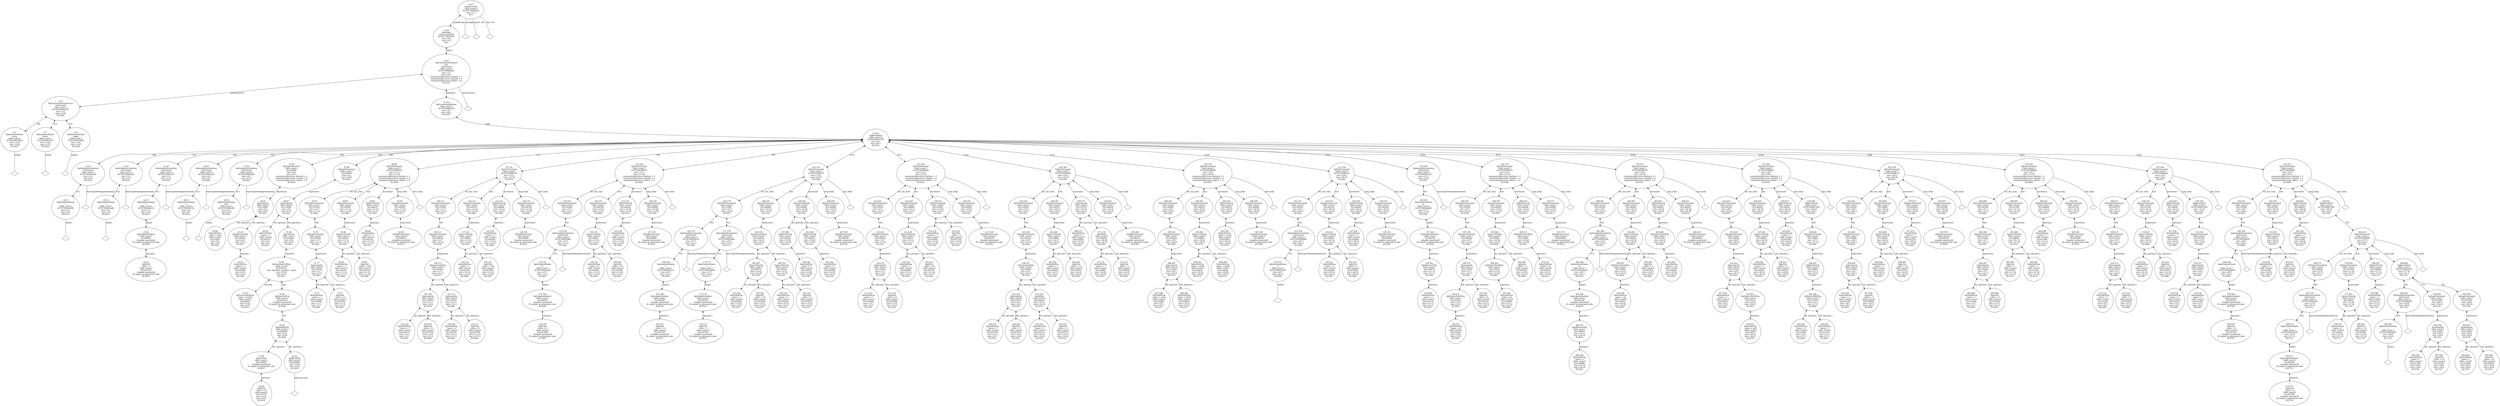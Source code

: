 digraph "G./test.c.dot" {
"0x7f5769443610"[label="4:5\nSgInitializedName\narray\nchild_count:1\n0x7f5769443610\ntest.c:3:16\ntest.c:3:20\nID:2427\n" ];
"0x7f5769443610" -> "0x7f5769443610__initptr__null"[label="initptr" dir=none ];
"0x7f5769443610__initptr__null"[label="" shape=diamond ];
"0x7f5769443750"[label="6:7\nSgInitializedName\nlower\nchild_count:1\n0x7f5769443750\ntest.c:3:29\ntest.c:3:33\nID:2428\n" ];
"0x7f5769443750" -> "0x7f5769443750__initptr__null"[label="initptr" dir=none ];
"0x7f5769443750__initptr__null"[label="" shape=diamond ];
"0x7f5769443890"[label="8:9\nSgInitializedName\nupper\nchild_count:1\n0x7f5769443890\ntest.c:3:41\ntest.c:3:45\nID:2429\n" ];
"0x7f5769443890" -> "0x7f5769443890__initptr__null"[label="initptr" dir=none ];
"0x7f5769443890__initptr__null"[label="" shape=diamond ];
"0x7f5769b00238"[label="3:10\nSgFunctionParameterList\n!isForward\nchild_count:3\n0x7f5769b00238\ntest.c:3:1\ntest.c:3:46\nID:2426\n" ];
"0x7f5769b00238" -> "0x7f5769443610"[label="*[0]" dir=both ];
"0x7f5769b00238" -> "0x7f5769443750"[label="*[1]" dir=both ];
"0x7f5769b00238" -> "0x7f5769443890"[label="*[2]" dir=both ];
"0x7f5769443d90"[label="14:15\nSgInitializedName\ni\nchild_count:1\n0x7f5769443d90\ntest.c:5:2\ntest.c:5:6\nID:2433\n" ];
"0x7f5769443d90" -> "0x7f5769443d90__initptr__null"[label="initptr" dir=none ];
"0x7f5769443d90__initptr__null"[label="" shape=diamond ];
"0x7f57695b4c48"[label="13:16\nSgVariableDeclaration\n!isForward\nchild_count:2\n0x7f57695b4c48\ntest.c:5:2\ntest.c:5:6\nID:2432\n" ];
"0x7f57695b4c48" -> "0x7f57695b4c48__baseTypeDefiningDeclaration__null"[label="baseTypeDefiningDeclaration" dir=none ];
"0x7f57695b4c48__baseTypeDefiningDeclaration__null"[label="" shape=diamond ];
"0x7f57695b4c48" -> "0x7f5769443d90"[label="*[1]" dir=both ];
"0x7f5769443ed0"[label="18:19\nSgInitializedName\nj\nchild_count:1\n0x7f5769443ed0\ntest.c:5:2\ntest.c:5:9\nID:2435\n" ];
"0x7f5769443ed0" -> "0x7f5769443ed0__initptr__null"[label="initptr" dir=none ];
"0x7f5769443ed0__initptr__null"[label="" shape=diamond ];
"0x7f57695b4ed0"[label="17:20\nSgVariableDeclaration\n!isForward\nchild_count:2\n0x7f57695b4ed0\ntest.c:5:2\ntest.c:5:9\nID:2434\n" ];
"0x7f57695b4ed0" -> "0x7f57695b4ed0__baseTypeDefiningDeclaration__null"[label="baseTypeDefiningDeclaration" dir=none ];
"0x7f57695b4ed0__baseTypeDefiningDeclaration__null"[label="" shape=diamond ];
"0x7f57695b4ed0" -> "0x7f5769443ed0"[label="*[1]" dir=both ];
"0x1a97190"[label="24:25\nSgIntVal\n value = 3\nchild_count:0\n0x1a97190\ncompiler generated\nIS output in generated code\nID:2439\n" ];
"0x19f9fc8"[label="23:26\nSgAssignInitializer\nchild_count:1\n0x19f9fc8\ncompiler generated\nIS output in generated code\nID:2438\n" ];
"0x19f9fc8" -> "0x1a97190"[label="operand_i" dir=both ];
"0x7f5769444010"[label="22:27\nSgInitializedName\ns\nchild_count:1\n0x7f5769444010\ntest.c:5:2\ntest.c:5:12\nID:2437\n" ];
"0x7f5769444010" -> "0x19f9fc8"[label="initptr" dir=both ];
"0x7f57695b5158"[label="21:28\nSgVariableDeclaration\n!isForward\nchild_count:2\n0x7f57695b5158\ntest.c:5:2\ntest.c:5:12\nID:2436\n" ];
"0x7f57695b5158" -> "0x7f57695b5158__baseTypeDefiningDeclaration__null"[label="baseTypeDefiningDeclaration" dir=none ];
"0x7f57695b5158__baseTypeDefiningDeclaration__null"[label="" shape=diamond ];
"0x7f57695b5158" -> "0x7f5769444010"[label="*[1]" dir=both ];
"0x7f5769444150"[label="30:31\nSgInitializedName\nv\nchild_count:1\n0x7f5769444150\ntest.c:6:2\ntest.c:6:7\nID:2441\n" ];
"0x7f5769444150" -> "0x7f5769444150__initptr__null"[label="initptr" dir=none ];
"0x7f5769444150__initptr__null"[label="" shape=diamond ];
"0x7f57695b53e0"[label="29:32\nSgVariableDeclaration\n!isForward\nchild_count:2\n0x7f57695b53e0\ntest.c:6:2\ntest.c:6:7\nID:2440\n" ];
"0x7f57695b53e0" -> "0x7f57695b53e0__baseTypeDefiningDeclaration__null"[label="baseTypeDefiningDeclaration" dir=none ];
"0x7f57695b53e0__baseTypeDefiningDeclaration__null"[label="" shape=diamond ];
"0x7f57695b53e0" -> "0x7f5769444150"[label="*[1]" dir=both ];
"0x7f5769444290"[label="34:35\nSgInitializedName\nsptr\nchild_count:1\n0x7f5769444290\ntest.c:6:2\ntest.c:6:14\nID:2443\n" ];
"0x7f5769444290" -> "0x7f5769444290__initptr__null"[label="initptr" dir=none ];
"0x7f5769444290__initptr__null"[label="" shape=diamond ];
"0x7f57695b5668"[label="33:36\nSgVariableDeclaration\n!isForward\nchild_count:2\n0x7f57695b5668\ntest.c:6:2\ntest.c:6:14\nID:2442\n" ];
"0x7f57695b5668" -> "0x7f57695b5668__baseTypeDefiningDeclaration__null"[label="baseTypeDefiningDeclaration" dir=none ];
"0x7f57695b5668__baseTypeDefiningDeclaration__null"[label="" shape=diamond ];
"0x7f57695b5668" -> "0x7f5769444290"[label="*[1]" dir=both ];
"0x1acafa0"[label="39:40\nSgVarRefExp\n name = sptr\nchild_count:0\n0x1acafa0\ntest.c:8:2\ntest.c:8:5\nID:2446\n" ];
"0x1acb008"[label="42:43\nSgVarRefExp\n name = s\nchild_count:0\n0x1acb008\ntest.c:8:10\ntest.c:8:10\nID:2448\n" ];
"0x1c0b910"[label="41:44\nSgAddressOfOp\nchild_count:1\n0x1c0b910\ntest.c:8:9\ntest.c:8:10\nID:2447\n" ];
"0x1c0b910" -> "0x1acb008"[label="operand_i" dir=both ];
"0x1c24f60"[label="38:45\nSgAssignOp\nchild_count:2\n0x1c24f60\ntest.c:8:2\ntest.c:8:10\nID:2445\n" ];
"0x1c24f60" -> "0x1acafa0"[label="lhs_operand_i" dir=both ];
"0x1c24f60" -> "0x1c0b910"[label="rhs_operand_i" dir=both ];
"0x1c404f0"[label="37:46\nSgExprStatement\nchild_count:1\n0x1c404f0\ntest.c:8:2\ntest.c:8:11\ncomments/directives (before) = 1\ncomments/directives (inside) = 0\ncomments/directives (after)  = 0\nID:2444\n" ];
"0x1c404f0" -> "0x1c24f60"[label="expression" dir=both ];
"0x1acb070"[label="49:50\nSgVarRefExp\n name = v\nchild_count:0\n0x1acb070\ntest.c:9:2\ntest.c:9:2\nID:2451\n" ];
"0x1aafa20"[label="53:54\nSgFunctionRefExp\n name = malloc\nchild_count:0\n0x1aafa20\ntest.c:9:14\ntest.c:9:19\nID:2454\n" ];
"0x1a971f8"[label="58:59\nSgIntVal\n value = 10\nchild_count:0\n0x1a971f8\ntest.c:9:21\ntest.c:9:22\nID:2458\n" ];
"0x1ae4868"[label="57:60\nSgCastExp\nchild_count:1\n0x1ae4868\ncompiler generated\nIS output in generated code\nID:2457\n" ];
"0x1ae4868" -> "0x1a971f8"[label="operand_i" dir=both ];
"0x1b654d0"[label="61:62\nSgSizeOfOp\nchild_count:1\n0x1b654d0\ntest.c:9:26\ntest.c:9:36\nID:2459\n" ];
"0x1b654d0" -> "0x1b654d0__operand_expr__null"[label="operand_expr" dir=none ];
"0x1b654d0__operand_expr__null"[label="" shape=diamond ];
"0x1b80a60"[label="56:63\nSgMultiplyOp\nchild_count:2\n0x1b80a60\ntest.c:9:21\ntest.c:9:36\nID:2456\n" ];
"0x1b80a60" -> "0x1ae4868"[label="lhs_operand_i" dir=both ];
"0x1b80a60" -> "0x1b654d0"[label="rhs_operand_i" dir=both ];
"0x1b01ac0"[label="55:64\nSgExprListExp\nchild_count:1\n0x1b01ac0\ncompiler generated\nIS output in generated code\nID:2455\n" ];
"0x1b01ac0" -> "0x1b80a60"[label="*[0]" dir=both ];
"0x1b1b120"[label="52:65\nSgFunctionCallExp\nchild_count:2\n0x1b1b120\nuses_operator_syntax() = false\ntest.c:9:14\ntest.c:9:37\nID:2453\n" ];
"0x1b1b120" -> "0x1aafa20"[label="function" dir=both ];
"0x1b1b120" -> "0x1b01ac0"[label="args" dir=both ];
"0x1ae48e0"[label="51:66\nSgCastExp\nchild_count:1\n0x1ae48e0\ntest.c:9:6\ntest.c:9:37\nID:2452\n" ];
"0x1ae48e0" -> "0x1b1b120"[label="operand_i" dir=both ];
"0x1c24fd0"[label="48:67\nSgAssignOp\nchild_count:2\n0x1c24fd0\ntest.c:9:2\ntest.c:9:37\nID:2450\n" ];
"0x1c24fd0" -> "0x1acb070"[label="lhs_operand_i" dir=both ];
"0x1c24fd0" -> "0x1ae48e0"[label="rhs_operand_i" dir=both ];
"0x1c40548"[label="47:68\nSgExprStatement\nchild_count:1\n0x1c40548\ntest.c:9:2\ntest.c:9:38\nID:2449\n" ];
"0x1c40548" -> "0x1c24fd0"[label="expression" dir=both ];
"0x1acb0d8"[label="73:74\nSgVarRefExp\n name = i\nchild_count:0\n0x1acb0d8\ntest.c:11:7\ntest.c:11:7\nID:2464\n" ];
"0x1a97260"[label="75:76\nSgIntVal\n value = 0\nchild_count:0\n0x1a97260\ntest.c:11:9\ntest.c:11:9\nID:2465\n" ];
"0x1c25040"[label="72:77\nSgAssignOp\nchild_count:2\n0x1c25040\ntest.c:11:7\ntest.c:11:9\nID:2463\n" ];
"0x1c25040" -> "0x1acb0d8"[label="lhs_operand_i" dir=both ];
"0x1c25040" -> "0x1a97260"[label="rhs_operand_i" dir=both ];
"0x1c405a0"[label="71:78\nSgExprStatement\nchild_count:1\n0x1c405a0\ntest.c:11:7\ntest.c:11:10\nID:2462\n" ];
"0x1c405a0" -> "0x1c25040"[label="expression" dir=both ];
"0x1c55e28"[label="70:79\nSgForInitStatement\nchild_count:1\n0x1c55e28\ntest.c:11:7\ntest.c:11:10\nID:2461\n" ];
"0x1c55e28" -> "0x1c405a0"[label="*[0]" dir=both ];
"0x1acb140"[label="82:83\nSgVarRefExp\n name = i\nchild_count:0\n0x1acb140\ntest.c:11:12\ntest.c:11:12\nID:2468\n" ];
"0x1a972c8"[label="84:85\nSgIntVal\n value = 100\nchild_count:0\n0x1a972c8\ntest.c:11:14\ntest.c:11:16\nID:2469\n" ];
"0x1c6f5e0"[label="81:86\nSgLessThanOp\nchild_count:2\n0x1c6f5e0\ntest.c:11:12\ntest.c:11:16\nID:2467\n" ];
"0x1c6f5e0" -> "0x1acb140"[label="lhs_operand_i" dir=both ];
"0x1c6f5e0" -> "0x1a972c8"[label="rhs_operand_i" dir=both ];
"0x1c405f8"[label="80:87\nSgExprStatement\nchild_count:1\n0x1c405f8\ntest.c:11:12\ntest.c:11:16\nID:2466\n" ];
"0x1c405f8" -> "0x1c6f5e0"[label="expression" dir=both ];
"0x1acb1a8"[label="89:90\nSgVarRefExp\n name = i\nchild_count:0\n0x1acb1a8\ntest.c:11:19\ntest.c:11:19\nID:2471\n" ];
"0x1c8ab70"[label="88:91\nSgPlusPlusOp\nchild_count:1\n0x1c8ab70\ntest.c:11:19\ntest.c:11:21\nID:2470\n" ];
"0x1c8ab70" -> "0x1acb1a8"[label="operand_i" dir=both ];
"0x1bf6b10"[label="93:94\nSgNullExpression\nchild_count:0\n0x1bf6b10\ncompiler generated\nIS output in generated code\nID:2473\n" ];
"0x1c40650"[label="92:95\nSgExprStatement\nchild_count:1\n0x1c40650\ntest.c:11:25\ntest.c:11:25\nID:2472\n" ];
"0x1c40650" -> "0x1bf6b10"[label="expression" dir=both ];
"0x7f57693f8010"[label="69:96\nSgForStatement\nchild_count:5\n0x7f57693f8010\ntest.c:11:2\ntest.c:11:25\ncomments/directives (before) = 1\ncomments/directives (inside) = 0\ncomments/directives (after)  = 0\nID:2460\n" ];
"0x7f57693f8010" -> "0x1c55e28"[label="for_init_stmt" dir=both ];
"0x7f57693f8010" -> "0x1c405f8"[label="test" dir=both ];
"0x7f57693f8010" -> "0x1c8ab70"[label="increment" dir=both ];
"0x7f57693f8010" -> "0x1c40650"[label="loop_body" dir=both ];
"0x7f57693f8010" -> "0x7f57693f8010__else_body__null"[label="else_body" dir=none ];
"0x7f57693f8010__else_body__null"[label="" shape=diamond ];
"0x1acb210"[label="102:103\nSgVarRefExp\n name = i\nchild_count:0\n0x1acb210\ntest.c:12:7\ntest.c:12:7\nID:2479\n" ];
"0x1a97330"[label="104:105\nSgIntVal\n value = 0\nchild_count:0\n0x1a97330\ntest.c:12:9\ntest.c:12:9\nID:2480\n" ];
"0x1c250b0"[label="101:106\nSgAssignOp\nchild_count:2\n0x1c250b0\ntest.c:12:7\ntest.c:12:9\nID:2478\n" ];
"0x1c250b0" -> "0x1acb210"[label="lhs_operand_i" dir=both ];
"0x1c250b0" -> "0x1a97330"[label="rhs_operand_i" dir=both ];
"0x1acb278"[label="108:109\nSgVarRefExp\n name = j\nchild_count:0\n0x1acb278\ntest.c:12:11\ntest.c:12:11\nID:2482\n" ];
"0x1a97398"[label="110:111\nSgIntVal\n value = 0\nchild_count:0\n0x1a97398\ntest.c:12:13\ntest.c:12:13\nID:2483\n" ];
"0x1c25120"[label="107:112\nSgAssignOp\nchild_count:2\n0x1c25120\ntest.c:12:11\ntest.c:12:13\nID:2481\n" ];
"0x1c25120" -> "0x1acb278"[label="lhs_operand_i" dir=both ];
"0x1c25120" -> "0x1a97398"[label="rhs_operand_i" dir=both ];
"0x1ca43b0"[label="100:113\nSgCommaOpExp\nchild_count:2\n0x1ca43b0\ntest.c:12:7\ntest.c:12:13\nID:2477\n" ];
"0x1ca43b0" -> "0x1c250b0"[label="lhs_operand_i" dir=both ];
"0x1ca43b0" -> "0x1c25120"[label="rhs_operand_i" dir=both ];
"0x1c406a8"[label="99:114\nSgExprStatement\nchild_count:1\n0x1c406a8\ntest.c:12:7\ntest.c:12:14\nID:2476\n" ];
"0x1c406a8" -> "0x1ca43b0"[label="expression" dir=both ];
"0x1c55e90"[label="98:115\nSgForInitStatement\nchild_count:1\n0x1c55e90\ntest.c:12:7\ntest.c:12:14\nID:2475\n" ];
"0x1c55e90" -> "0x1c406a8"[label="*[0]" dir=both ];
"0x1acb2e0"[label="118:119\nSgVarRefExp\n name = i\nchild_count:0\n0x1acb2e0\ntest.c:12:16\ntest.c:12:16\nID:2486\n" ];
"0x1a97400"[label="120:121\nSgIntVal\n value = 100\nchild_count:0\n0x1a97400\ntest.c:12:18\ntest.c:12:20\nID:2487\n" ];
"0x1c6f650"[label="117:122\nSgLessThanOp\nchild_count:2\n0x1c6f650\ntest.c:12:16\ntest.c:12:20\nID:2485\n" ];
"0x1c6f650" -> "0x1acb2e0"[label="lhs_operand_i" dir=both ];
"0x1c6f650" -> "0x1a97400"[label="rhs_operand_i" dir=both ];
"0x1c40700"[label="116:123\nSgExprStatement\nchild_count:1\n0x1c40700\ntest.c:12:16\ntest.c:12:20\nID:2484\n" ];
"0x1c40700" -> "0x1c6f650"[label="expression" dir=both ];
"0x1acb348"[label="125:126\nSgVarRefExp\n name = i\nchild_count:0\n0x1acb348\ntest.c:12:23\ntest.c:12:23\nID:2489\n" ];
"0x1c8abd8"[label="124:127\nSgPlusPlusOp\nchild_count:1\n0x1c8abd8\ntest.c:12:23\ntest.c:12:25\nID:2488\n" ];
"0x1c8abd8" -> "0x1acb348"[label="operand_i" dir=both ];
"0x1bf6b60"[label="129:130\nSgNullExpression\nchild_count:0\n0x1bf6b60\ncompiler generated\nIS output in generated code\nID:2491\n" ];
"0x1c40758"[label="128:131\nSgExprStatement\nchild_count:1\n0x1c40758\ntest.c:12:29\ntest.c:12:29\nID:2490\n" ];
"0x1c40758" -> "0x1bf6b60"[label="expression" dir=both ];
"0x7f57693f8130"[label="97:132\nSgForStatement\nchild_count:5\n0x7f57693f8130\ntest.c:12:2\ntest.c:12:29\nID:2474\n" ];
"0x7f57693f8130" -> "0x1c55e90"[label="for_init_stmt" dir=both ];
"0x7f57693f8130" -> "0x1c40700"[label="test" dir=both ];
"0x7f57693f8130" -> "0x1c8abd8"[label="increment" dir=both ];
"0x7f57693f8130" -> "0x1c40758"[label="loop_body" dir=both ];
"0x7f57693f8130" -> "0x7f57693f8130__else_body__null"[label="else_body" dir=none ];
"0x7f57693f8130__else_body__null"[label="" shape=diamond ];
"0x1a97468"[label="138:139\nSgIntVal\n value = 0\nchild_count:0\n0x1a97468\ncompiler generated\nIS output in generated code\nID:2497\n" ];
"0x19fa030"[label="137:140\nSgAssignInitializer\nchild_count:1\n0x19fa030\ncompiler generated\nIS output in generated code\nID:2496\n" ];
"0x19fa030" -> "0x1a97468"[label="operand_i" dir=both ];
"0x7f57694443d0"[label="136:141\nSgInitializedName\nk\nchild_count:1\n0x7f57694443d0\ntest.c:13:7\ntest.c:13:11\nID:2495\n" ];
"0x7f57694443d0" -> "0x19fa030"[label="initptr" dir=both ];
"0x7f57695b58f0"[label="135:142\nSgVariableDeclaration\n!isForward\nchild_count:2\n0x7f57695b58f0\ntest.c:13:7\ntest.c:13:11\nID:2494\n" ];
"0x7f57695b58f0" -> "0x7f57695b58f0__baseTypeDefiningDeclaration__null"[label="baseTypeDefiningDeclaration" dir=none ];
"0x7f57695b58f0__baseTypeDefiningDeclaration__null"[label="" shape=diamond ];
"0x7f57695b58f0" -> "0x7f57694443d0"[label="*[1]" dir=both ];
"0x1c55ef8"[label="134:143\nSgForInitStatement\nchild_count:1\n0x1c55ef8\ntest.c:13:7\ntest.c:13:11\nID:2493\n" ];
"0x1c55ef8" -> "0x7f57695b58f0"[label="*[0]" dir=both ];
"0x1acb3b0"[label="146:147\nSgVarRefExp\n name = k\nchild_count:0\n0x1acb3b0\ntest.c:13:16\ntest.c:13:16\nID:2500\n" ];
"0x1a974d0"[label="148:149\nSgIntVal\n value = 10\nchild_count:0\n0x1a974d0\ntest.c:13:20\ntest.c:13:21\nID:2501\n" ];
"0x1c6f6c0"[label="145:150\nSgLessThanOp\nchild_count:2\n0x1c6f6c0\ntest.c:13:16\ntest.c:13:21\nID:2499\n" ];
"0x1c6f6c0" -> "0x1acb3b0"[label="lhs_operand_i" dir=both ];
"0x1c6f6c0" -> "0x1a974d0"[label="rhs_operand_i" dir=both ];
"0x1c407b0"[label="144:151\nSgExprStatement\nchild_count:1\n0x1c407b0\ntest.c:13:16\ntest.c:13:21\nID:2498\n" ];
"0x1c407b0" -> "0x1c6f6c0"[label="expression" dir=both ];
"0x1acb418"[label="153:154\nSgVarRefExp\n name = k\nchild_count:0\n0x1acb418\ntest.c:13:24\ntest.c:13:24\nID:2503\n" ];
"0x1c8ac40"[label="152:155\nSgPlusPlusOp\nchild_count:1\n0x1c8ac40\ntest.c:13:24\ntest.c:13:26\nID:2502\n" ];
"0x1c8ac40" -> "0x1acb418"[label="operand_i" dir=both ];
"0x1bf6bb0"[label="157:158\nSgNullExpression\nchild_count:0\n0x1bf6bb0\ncompiler generated\nIS output in generated code\nID:2505\n" ];
"0x1c40808"[label="156:159\nSgExprStatement\nchild_count:1\n0x1c40808\ntest.c:13:28\ntest.c:13:28\nID:2504\n" ];
"0x1c40808" -> "0x1bf6bb0"[label="expression" dir=both ];
"0x7f57693f8250"[label="133:160\nSgForStatement\nchild_count:5\n0x7f57693f8250\ntest.c:13:2\ntest.c:13:28\ncomments/directives (before) = 1\ncomments/directives (inside) = 0\ncomments/directives (after)  = 0\nID:2492\n" ];
"0x7f57693f8250" -> "0x1c55ef8"[label="for_init_stmt" dir=both ];
"0x7f57693f8250" -> "0x1c407b0"[label="test" dir=both ];
"0x7f57693f8250" -> "0x1c8ac40"[label="increment" dir=both ];
"0x7f57693f8250" -> "0x1c40808"[label="loop_body" dir=both ];
"0x7f57693f8250" -> "0x7f57693f8250__else_body__null"[label="else_body" dir=none ];
"0x7f57693f8250__else_body__null"[label="" shape=diamond ];
"0x1a97538"[label="166:167\nSgIntVal\n value = 0\nchild_count:0\n0x1a97538\ncompiler generated\nIS output in generated code\nID:2511\n" ];
"0x19fa098"[label="165:168\nSgAssignInitializer\nchild_count:1\n0x19fa098\ncompiler generated\nIS output in generated code\nID:2510\n" ];
"0x19fa098" -> "0x1a97538"[label="operand_i" dir=both ];
"0x7f5769444510"[label="164:169\nSgInitializedName\ns\nchild_count:1\n0x7f5769444510\ntest.c:14:7\ntest.c:14:11\nID:2509\n" ];
"0x7f5769444510" -> "0x19fa098"[label="initptr" dir=both ];
"0x7f57695b5b78"[label="163:170\nSgVariableDeclaration\n!isForward\nchild_count:2\n0x7f57695b5b78\ntest.c:14:7\ntest.c:14:11\nID:2508\n" ];
"0x7f57695b5b78" -> "0x7f57695b5b78__baseTypeDefiningDeclaration__null"[label="baseTypeDefiningDeclaration" dir=none ];
"0x7f57695b5b78__baseTypeDefiningDeclaration__null"[label="" shape=diamond ];
"0x7f57695b5b78" -> "0x7f5769444510"[label="*[1]" dir=both ];
"0x1a975a0"[label="174:175\nSgIntVal\n value = 1\nchild_count:0\n0x1a975a0\ncompiler generated\nIS output in generated code\nID:2515\n" ];
"0x19fa100"[label="173:176\nSgAssignInitializer\nchild_count:1\n0x19fa100\ncompiler generated\nIS output in generated code\nID:2514\n" ];
"0x19fa100" -> "0x1a975a0"[label="operand_i" dir=both ];
"0x7f5769444650"[label="172:177\nSgInitializedName\nt\nchild_count:1\n0x7f5769444650\ntest.c:14:7\ntest.c:14:16\nID:2513\n" ];
"0x7f5769444650" -> "0x19fa100"[label="initptr" dir=both ];
"0x7f57695b5e00"[label="171:178\nSgVariableDeclaration\n!isForward\nchild_count:2\n0x7f57695b5e00\ntest.c:14:7\ntest.c:14:16\nID:2512\n" ];
"0x7f57695b5e00" -> "0x7f57695b5e00__baseTypeDefiningDeclaration__null"[label="baseTypeDefiningDeclaration" dir=none ];
"0x7f57695b5e00__baseTypeDefiningDeclaration__null"[label="" shape=diamond ];
"0x7f57695b5e00" -> "0x7f5769444650"[label="*[1]" dir=both ];
"0x1c55f60"[label="162:179\nSgForInitStatement\nchild_count:2\n0x1c55f60\ntest.c:14:7\ntest.c:14:16\nID:2507\n" ];
"0x1c55f60" -> "0x7f57695b5b78"[label="*[0]" dir=both ];
"0x1c55f60" -> "0x7f57695b5e00"[label="*[1]" dir=both ];
"0x1acb480"[label="183:184\nSgVarRefExp\n name = s\nchild_count:0\n0x1acb480\ntest.c:14:23\ntest.c:14:23\nID:2519\n" ];
"0x1a97608"[label="185:186\nSgIntVal\n value = 10\nchild_count:0\n0x1a97608\ntest.c:14:27\ntest.c:14:28\nID:2520\n" ];
"0x1c6f730"[label="182:187\nSgLessThanOp\nchild_count:2\n0x1c6f730\ntest.c:14:23\ntest.c:14:28\nID:2518\n" ];
"0x1c6f730" -> "0x1acb480"[label="lhs_operand_i" dir=both ];
"0x1c6f730" -> "0x1a97608"[label="rhs_operand_i" dir=both ];
"0x1acb4e8"[label="189:190\nSgVarRefExp\n name = t\nchild_count:0\n0x1acb4e8\ntest.c:14:31\ntest.c:14:31\nID:2522\n" ];
"0x1a97670"[label="191:192\nSgIntVal\n value = 5\nchild_count:0\n0x1a97670\ntest.c:14:35\ntest.c:14:35\nID:2523\n" ];
"0x1c6f7a0"[label="188:193\nSgLessThanOp\nchild_count:2\n0x1c6f7a0\ntest.c:14:31\ntest.c:14:35\nID:2521\n" ];
"0x1c6f7a0" -> "0x1acb4e8"[label="lhs_operand_i" dir=both ];
"0x1c6f7a0" -> "0x1a97670"[label="rhs_operand_i" dir=both ];
"0x1ca4420"[label="181:194\nSgCommaOpExp\nchild_count:2\n0x1ca4420\ntest.c:14:23\ntest.c:14:35\nID:2517\n" ];
"0x1ca4420" -> "0x1c6f730"[label="lhs_operand_i" dir=both ];
"0x1ca4420" -> "0x1c6f7a0"[label="rhs_operand_i" dir=both ];
"0x1c40860"[label="180:195\nSgExprStatement\nchild_count:1\n0x1c40860\ntest.c:14:23\ntest.c:14:35\nID:2516\n" ];
"0x1c40860" -> "0x1ca4420"[label="expression" dir=both ];
"0x1acb550"[label="198:199\nSgVarRefExp\n name = s\nchild_count:0\n0x1acb550\ntest.c:14:38\ntest.c:14:38\nID:2526\n" ];
"0x1c8aca8"[label="197:200\nSgPlusPlusOp\nchild_count:1\n0x1c8aca8\ntest.c:14:38\ntest.c:14:40\nID:2525\n" ];
"0x1c8aca8" -> "0x1acb550"[label="operand_i" dir=both ];
"0x1acb5b8"[label="202:203\nSgVarRefExp\n name = t\nchild_count:0\n0x1acb5b8\ntest.c:14:45\ntest.c:14:45\nID:2528\n" ];
"0x1c8ad10"[label="201:204\nSgPlusPlusOp\nchild_count:1\n0x1c8ad10\ntest.c:14:43\ntest.c:14:45\nID:2527\n" ];
"0x1c8ad10" -> "0x1acb5b8"[label="operand_i" dir=both ];
"0x1ca4490"[label="196:205\nSgCommaOpExp\nchild_count:2\n0x1ca4490\ntest.c:14:38\ntest.c:14:45\nID:2524\n" ];
"0x1ca4490" -> "0x1c8aca8"[label="lhs_operand_i" dir=both ];
"0x1ca4490" -> "0x1c8ad10"[label="rhs_operand_i" dir=both ];
"0x1bf6c00"[label="207:208\nSgNullExpression\nchild_count:0\n0x1bf6c00\ncompiler generated\nIS output in generated code\nID:2530\n" ];
"0x1c408b8"[label="206:209\nSgExprStatement\nchild_count:1\n0x1c408b8\ntest.c:14:47\ntest.c:14:47\nID:2529\n" ];
"0x1c408b8" -> "0x1bf6c00"[label="expression" dir=both ];
"0x7f57693f8370"[label="161:210\nSgForStatement\nchild_count:5\n0x7f57693f8370\ntest.c:14:2\ntest.c:14:47\nID:2506\n" ];
"0x7f57693f8370" -> "0x1c55f60"[label="for_init_stmt" dir=both ];
"0x7f57693f8370" -> "0x1c40860"[label="test" dir=both ];
"0x7f57693f8370" -> "0x1ca4490"[label="increment" dir=both ];
"0x7f57693f8370" -> "0x1c408b8"[label="loop_body" dir=both ];
"0x7f57693f8370" -> "0x7f57693f8370__else_body__null"[label="else_body" dir=none ];
"0x7f57693f8370__else_body__null"[label="" shape=diamond ];
"0x1acb620"[label="215:216\nSgVarRefExp\n name = i\nchild_count:0\n0x1acb620\ntest.c:15:7\ntest.c:15:7\nID:2535\n" ];
"0x1a976d8"[label="217:218\nSgIntVal\n value = 0\nchild_count:0\n0x1a976d8\ntest.c:15:9\ntest.c:15:9\nID:2536\n" ];
"0x1c25190"[label="214:219\nSgAssignOp\nchild_count:2\n0x1c25190\ntest.c:15:7\ntest.c:15:9\nID:2534\n" ];
"0x1c25190" -> "0x1acb620"[label="lhs_operand_i" dir=both ];
"0x1c25190" -> "0x1a976d8"[label="rhs_operand_i" dir=both ];
"0x1c40910"[label="213:220\nSgExprStatement\nchild_count:1\n0x1c40910\ntest.c:15:7\ntest.c:15:10\nID:2533\n" ];
"0x1c40910" -> "0x1c25190"[label="expression" dir=both ];
"0x1c55fc8"[label="212:221\nSgForInitStatement\nchild_count:1\n0x1c55fc8\ntest.c:15:7\ntest.c:15:10\nID:2532\n" ];
"0x1c55fc8" -> "0x1c40910"[label="*[0]" dir=both ];
"0x1acb688"[label="224:225\nSgVarRefExp\n name = i\nchild_count:0\n0x1acb688\ntest.c:15:12\ntest.c:15:12\nID:2539\n" ];
"0x1a97740"[label="226:227\nSgIntVal\n value = 10\nchild_count:0\n0x1a97740\ntest.c:15:16\ntest.c:15:17\nID:2540\n" ];
"0x1c6f810"[label="223:228\nSgLessThanOp\nchild_count:2\n0x1c6f810\ntest.c:15:12\ntest.c:15:17\nID:2538\n" ];
"0x1c6f810" -> "0x1acb688"[label="lhs_operand_i" dir=both ];
"0x1c6f810" -> "0x1a97740"[label="rhs_operand_i" dir=both ];
"0x1c40968"[label="222:229\nSgExprStatement\nchild_count:1\n0x1c40968\ntest.c:15:12\ntest.c:15:17\nID:2537\n" ];
"0x1c40968" -> "0x1c6f810"[label="expression" dir=both ];
"0x1acb6f0"[label="231:232\nSgVarRefExp\n name = i\nchild_count:0\n0x1acb6f0\ntest.c:15:20\ntest.c:15:20\nID:2542\n" ];
"0x1a977a8"[label="233:234\nSgIntVal\n value = 3\nchild_count:0\n0x1a977a8\ntest.c:15:25\ntest.c:15:25\nID:2543\n" ];
"0x1cc05b0"[label="230:235\nSgPlusAssignOp\nchild_count:2\n0x1cc05b0\ntest.c:15:20\ntest.c:15:25\nID:2541\n" ];
"0x1cc05b0" -> "0x1acb6f0"[label="lhs_operand_i" dir=both ];
"0x1cc05b0" -> "0x1a977a8"[label="rhs_operand_i" dir=both ];
"0x1bf6c50"[label="237:238\nSgNullExpression\nchild_count:0\n0x1bf6c50\ncompiler generated\nIS output in generated code\nID:2545\n" ];
"0x1c409c0"[label="236:239\nSgExprStatement\nchild_count:1\n0x1c409c0\ntest.c:15:27\ntest.c:15:27\nID:2544\n" ];
"0x1c409c0" -> "0x1bf6c50"[label="expression" dir=both ];
"0x7f57693f8490"[label="211:240\nSgForStatement\nchild_count:5\n0x7f57693f8490\ntest.c:15:2\ntest.c:15:27\ncomments/directives (before) = 1\ncomments/directives (inside) = 0\ncomments/directives (after)  = 0\nID:2531\n" ];
"0x7f57693f8490" -> "0x1c55fc8"[label="for_init_stmt" dir=both ];
"0x7f57693f8490" -> "0x1c40968"[label="test" dir=both ];
"0x7f57693f8490" -> "0x1cc05b0"[label="increment" dir=both ];
"0x7f57693f8490" -> "0x1c409c0"[label="loop_body" dir=both ];
"0x7f57693f8490" -> "0x7f57693f8490__else_body__null"[label="else_body" dir=none ];
"0x7f57693f8490__else_body__null"[label="" shape=diamond ];
"0x1acb758"[label="246:247\nSgVarRefExp\n name = i\nchild_count:0\n0x1acb758\ntest.c:16:7\ntest.c:16:7\nID:2551\n" ];
"0x1a97810"[label="248:249\nSgIntVal\n value = 0\nchild_count:0\n0x1a97810\ntest.c:16:9\ntest.c:16:9\nID:2552\n" ];
"0x1c25200"[label="245:250\nSgAssignOp\nchild_count:2\n0x1c25200\ntest.c:16:7\ntest.c:16:9\nID:2550\n" ];
"0x1c25200" -> "0x1acb758"[label="lhs_operand_i" dir=both ];
"0x1c25200" -> "0x1a97810"[label="rhs_operand_i" dir=both ];
"0x1acb7c0"[label="252:253\nSgVarRefExp\n name = j\nchild_count:0\n0x1acb7c0\ntest.c:16:12\ntest.c:16:12\nID:2554\n" ];
"0x1a97878"[label="254:255\nSgIntVal\n value = 3\nchild_count:0\n0x1a97878\ntest.c:16:14\ntest.c:16:14\nID:2555\n" ];
"0x1cdbce0"[label="251:256\nSgAddOp\nchild_count:2\n0x1cdbce0\ntest.c:16:12\ntest.c:16:14\nID:2553\n" ];
"0x1cdbce0" -> "0x1acb7c0"[label="lhs_operand_i" dir=both ];
"0x1cdbce0" -> "0x1a97878"[label="rhs_operand_i" dir=both ];
"0x1ca4500"[label="244:257\nSgCommaOpExp\nchild_count:2\n0x1ca4500\ntest.c:16:7\ntest.c:16:14\nID:2549\n" ];
"0x1ca4500" -> "0x1c25200"[label="lhs_operand_i" dir=both ];
"0x1ca4500" -> "0x1cdbce0"[label="rhs_operand_i" dir=both ];
"0x1c40a18"[label="243:258\nSgExprStatement\nchild_count:1\n0x1c40a18\ntest.c:16:7\ntest.c:16:15\nID:2548\n" ];
"0x1c40a18" -> "0x1ca4500"[label="expression" dir=both ];
"0x1c56030"[label="242:259\nSgForInitStatement\nchild_count:1\n0x1c56030\ntest.c:16:7\ntest.c:16:15\nID:2547\n" ];
"0x1c56030" -> "0x1c40a18"[label="*[0]" dir=both ];
"0x1acb828"[label="262:263\nSgVarRefExp\n name = i\nchild_count:0\n0x1acb828\ntest.c:16:17\ntest.c:16:17\nID:2558\n" ];
"0x1a978e0"[label="264:265\nSgIntVal\n value = 10\nchild_count:0\n0x1a978e0\ntest.c:16:21\ntest.c:16:22\nID:2559\n" ];
"0x1c6f880"[label="261:266\nSgLessThanOp\nchild_count:2\n0x1c6f880\ntest.c:16:17\ntest.c:16:22\nID:2557\n" ];
"0x1c6f880" -> "0x1acb828"[label="lhs_operand_i" dir=both ];
"0x1c6f880" -> "0x1a978e0"[label="rhs_operand_i" dir=both ];
"0x1c40a70"[label="260:267\nSgExprStatement\nchild_count:1\n0x1c40a70\ntest.c:16:17\ntest.c:16:22\nID:2556\n" ];
"0x1c40a70" -> "0x1c6f880"[label="expression" dir=both ];
"0x1acb890"[label="269:270\nSgVarRefExp\n name = i\nchild_count:0\n0x1acb890\ntest.c:16:25\ntest.c:16:25\nID:2561\n" ];
"0x1acb8f8"[label="272:273\nSgVarRefExp\n name = i\nchild_count:0\n0x1acb8f8\ntest.c:16:29\ntest.c:16:29\nID:2563\n" ];
"0x1a97948"[label="274:275\nSgIntVal\n value = 3\nchild_count:0\n0x1a97948\ntest.c:16:33\ntest.c:16:33\nID:2564\n" ];
"0x1cdbd50"[label="271:276\nSgAddOp\nchild_count:2\n0x1cdbd50\ntest.c:16:29\ntest.c:16:33\nID:2562\n" ];
"0x1cdbd50" -> "0x1acb8f8"[label="lhs_operand_i" dir=both ];
"0x1cdbd50" -> "0x1a97948"[label="rhs_operand_i" dir=both ];
"0x1c25270"[label="268:277\nSgAssignOp\nchild_count:2\n0x1c25270\ntest.c:16:25\ntest.c:16:33\nID:2560\n" ];
"0x1c25270" -> "0x1acb890"[label="lhs_operand_i" dir=both ];
"0x1c25270" -> "0x1cdbd50"[label="rhs_operand_i" dir=both ];
"0x1bf6ca0"[label="279:280\nSgNullExpression\nchild_count:0\n0x1bf6ca0\ncompiler generated\nIS output in generated code\nID:2566\n" ];
"0x1c40ac8"[label="278:281\nSgExprStatement\nchild_count:1\n0x1c40ac8\ntest.c:16:35\ntest.c:16:35\nID:2565\n" ];
"0x1c40ac8" -> "0x1bf6ca0"[label="expression" dir=both ];
"0x7f57693f85b0"[label="241:282\nSgForStatement\nchild_count:5\n0x7f57693f85b0\ntest.c:16:2\ntest.c:16:35\nID:2546\n" ];
"0x7f57693f85b0" -> "0x1c56030"[label="for_init_stmt" dir=both ];
"0x7f57693f85b0" -> "0x1c40a70"[label="test" dir=both ];
"0x7f57693f85b0" -> "0x1c25270"[label="increment" dir=both ];
"0x7f57693f85b0" -> "0x1c40ac8"[label="loop_body" dir=both ];
"0x7f57693f85b0" -> "0x7f57693f85b0__else_body__null"[label="else_body" dir=none ];
"0x7f57693f85b0__else_body__null"[label="" shape=diamond ];
"0x1acb960"[label="287:288\nSgVarRefExp\n name = array\nchild_count:0\n0x1acb960\ntest.c:18:7\ntest.c:18:11\nID:2571\n" ];
"0x1acb9c8"[label="289:290\nSgVarRefExp\n name = lower\nchild_count:0\n0x1acb9c8\ntest.c:18:15\ntest.c:18:19\nID:2572\n" ];
"0x1c252e0"[label="286:291\nSgAssignOp\nchild_count:2\n0x1c252e0\ntest.c:18:7\ntest.c:18:19\nID:2570\n" ];
"0x1c252e0" -> "0x1acb960"[label="lhs_operand_i" dir=both ];
"0x1c252e0" -> "0x1acb9c8"[label="rhs_operand_i" dir=both ];
"0x1c40b20"[label="285:292\nSgExprStatement\nchild_count:1\n0x1c40b20\ntest.c:18:7\ntest.c:18:20\nID:2569\n" ];
"0x1c40b20" -> "0x1c252e0"[label="expression" dir=both ];
"0x1c56098"[label="284:293\nSgForInitStatement\nchild_count:1\n0x1c56098\ntest.c:18:7\ntest.c:18:20\nID:2568\n" ];
"0x1c56098" -> "0x1c40b20"[label="*[0]" dir=both ];
"0x1acba30"[label="296:297\nSgVarRefExp\n name = array\nchild_count:0\n0x1acba30\ntest.c:18:22\ntest.c:18:26\nID:2575\n" ];
"0x1acba98"[label="298:299\nSgVarRefExp\n name = upper\nchild_count:0\n0x1acba98\ntest.c:18:28\ntest.c:18:32\nID:2576\n" ];
"0x1c6f8f0"[label="295:300\nSgLessThanOp\nchild_count:2\n0x1c6f8f0\ntest.c:18:22\ntest.c:18:32\nID:2574\n" ];
"0x1c6f8f0" -> "0x1acba30"[label="lhs_operand_i" dir=both ];
"0x1c6f8f0" -> "0x1acba98"[label="rhs_operand_i" dir=both ];
"0x1c40b78"[label="294:301\nSgExprStatement\nchild_count:1\n0x1c40b78\ntest.c:18:22\ntest.c:18:32\nID:2573\n" ];
"0x1c40b78" -> "0x1c6f8f0"[label="expression" dir=both ];
"0x1acbb00"[label="303:304\nSgVarRefExp\n name = array\nchild_count:0\n0x1acbb00\ntest.c:18:35\ntest.c:18:39\nID:2578\n" ];
"0x1c8ad78"[label="302:305\nSgPlusPlusOp\nchild_count:1\n0x1c8ad78\ntest.c:18:35\ntest.c:18:41\nID:2577\n" ];
"0x1c8ad78" -> "0x1acbb00"[label="operand_i" dir=both ];
"0x1bf6cf0"[label="307:308\nSgNullExpression\nchild_count:0\n0x1bf6cf0\ncompiler generated\nIS output in generated code\nID:2580\n" ];
"0x1c40bd0"[label="306:309\nSgExprStatement\nchild_count:1\n0x1c40bd0\ntest.c:18:44\ntest.c:18:44\nID:2579\n" ];
"0x1c40bd0" -> "0x1bf6cf0"[label="expression" dir=both ];
"0x7f57693f86d0"[label="283:310\nSgForStatement\nchild_count:5\n0x7f57693f86d0\ntest.c:18:2\ntest.c:18:44\ncomments/directives (before) = 1\ncomments/directives (inside) = 0\ncomments/directives (after)  = 0\nID:2567\n" ];
"0x7f57693f86d0" -> "0x1c56098"[label="for_init_stmt" dir=both ];
"0x7f57693f86d0" -> "0x1c40b78"[label="test" dir=both ];
"0x7f57693f86d0" -> "0x1c8ad78"[label="increment" dir=both ];
"0x7f57693f86d0" -> "0x1c40bd0"[label="loop_body" dir=both ];
"0x7f57693f86d0" -> "0x7f57693f86d0__else_body__null"[label="else_body" dir=none ];
"0x7f57693f86d0__else_body__null"[label="" shape=diamond ];
"0x7f5769444790"[label="314:315\nSgInitializedName\ns\nchild_count:1\n0x7f5769444790\ntest.c:20:7\ntest.c:20:11\nID:2584\n" ];
"0x7f5769444790" -> "0x7f5769444790__initptr__null"[label="initptr" dir=none ];
"0x7f5769444790__initptr__null"[label="" shape=diamond ];
"0x7f57695b6088"[label="313:316\nSgVariableDeclaration\n!isForward\nchild_count:2\n0x7f57695b6088\ntest.c:20:7\ntest.c:20:11\nID:2583\n" ];
"0x7f57695b6088" -> "0x7f57695b6088__baseTypeDefiningDeclaration__null"[label="baseTypeDefiningDeclaration" dir=none ];
"0x7f57695b6088__baseTypeDefiningDeclaration__null"[label="" shape=diamond ];
"0x7f57695b6088" -> "0x7f5769444790"[label="*[1]" dir=both ];
"0x1c56100"[label="312:317\nSgForInitStatement\nchild_count:1\n0x1c56100\ntest.c:20:7\ntest.c:20:11\nID:2582\n" ];
"0x1c56100" -> "0x7f57695b6088"[label="*[0]" dir=both ];
"0x1acbb68"[label="320:321\nSgVarRefExp\n name = s\nchild_count:0\n0x1acbb68\ntest.c:20:14\ntest.c:20:14\nID:2587\n" ];
"0x1a979b0"[label="322:323\nSgIntVal\n value = 5\nchild_count:0\n0x1a979b0\ntest.c:20:18\ntest.c:20:18\nID:2588\n" ];
"0x1c6f960"[label="319:324\nSgLessThanOp\nchild_count:2\n0x1c6f960\ntest.c:20:14\ntest.c:20:18\nID:2586\n" ];
"0x1c6f960" -> "0x1acbb68"[label="lhs_operand_i" dir=both ];
"0x1c6f960" -> "0x1a979b0"[label="rhs_operand_i" dir=both ];
"0x1c40c28"[label="318:325\nSgExprStatement\nchild_count:1\n0x1c40c28\ntest.c:20:14\ntest.c:20:18\nID:2585\n" ];
"0x1c40c28" -> "0x1c6f960"[label="expression" dir=both ];
"0x1acbbd0"[label="327:328\nSgVarRefExp\n name = s\nchild_count:0\n0x1acbbd0\ntest.c:20:21\ntest.c:20:21\nID:2590\n" ];
"0x1c8ade0"[label="326:329\nSgPlusPlusOp\nchild_count:1\n0x1c8ade0\ntest.c:20:21\ntest.c:20:23\nID:2589\n" ];
"0x1c8ade0" -> "0x1acbbd0"[label="operand_i" dir=both ];
"0x1bf6d40"[label="331:332\nSgNullExpression\nchild_count:0\n0x1bf6d40\ncompiler generated\nIS output in generated code\nID:2592\n" ];
"0x1c40c80"[label="330:333\nSgExprStatement\nchild_count:1\n0x1c40c80\ntest.c:20:25\ntest.c:20:25\nID:2591\n" ];
"0x1c40c80" -> "0x1bf6d40"[label="expression" dir=both ];
"0x7f57693f87f0"[label="311:334\nSgForStatement\nchild_count:5\n0x7f57693f87f0\ntest.c:20:2\ntest.c:20:25\nID:2581\n" ];
"0x7f57693f87f0" -> "0x1c56100"[label="for_init_stmt" dir=both ];
"0x7f57693f87f0" -> "0x1c40c28"[label="test" dir=both ];
"0x7f57693f87f0" -> "0x1c8ade0"[label="increment" dir=both ];
"0x7f57693f87f0" -> "0x1c40c80"[label="loop_body" dir=both ];
"0x7f57693f87f0" -> "0x7f57693f87f0__else_body__null"[label="else_body" dir=none ];
"0x7f57693f87f0__else_body__null"[label="" shape=diamond ];
"0x1acbc38"[label="339:340\nSgVarRefExp\n name = i\nchild_count:0\n0x1acbc38\ntest.c:21:13\ntest.c:21:13\nID:2597\n" ];
"0x1c0b978"[label="338:341\nSgAddressOfOp\nchild_count:1\n0x1c0b978\ntest.c:21:12\ntest.c:21:13\nID:2596\n" ];
"0x1c0b978" -> "0x1acbc38"[label="operand_i" dir=both ];
"0x19fa168"[label="337:342\nSgAssignInitializer\nchild_count:1\n0x19fa168\ncompiler generated\nIS output in generated code\nID:2595\n" ];
"0x19fa168" -> "0x1c0b978"[label="operand_i" dir=both ];
"0x7f57694448d0"[label="336:343\nSgInitializedName\nip\nchild_count:1\n0x7f57694448d0\ntest.c:21:2\ntest.c:21:8\nID:2594\n" ];
"0x7f57694448d0" -> "0x19fa168"[label="initptr" dir=both ];
"0x7f57695b6310"[label="335:344\nSgVariableDeclaration\n!isForward\nchild_count:2\n0x7f57695b6310\ntest.c:21:2\ntest.c:21:8\nID:2593\n" ];
"0x7f57695b6310" -> "0x7f57695b6310__baseTypeDefiningDeclaration__null"[label="baseTypeDefiningDeclaration" dir=none ];
"0x7f57695b6310__baseTypeDefiningDeclaration__null"[label="" shape=diamond ];
"0x7f57695b6310" -> "0x7f57694448d0"[label="*[1]" dir=both ];
"0x1acbca0"[label="350:351\nSgVarRefExp\n name = ip\nchild_count:0\n0x1acbca0\ntest.c:23:8\ntest.c:23:9\nID:2603\n" ];
"0x1cf7ac0"[label="349:352\nSgPointerDerefExp\nchild_count:1\n0x1cf7ac0\ntest.c:23:7\ntest.c:23:9\nID:2602\n" ];
"0x1cf7ac0" -> "0x1acbca0"[label="operand_i" dir=both ];
"0x1a97a18"[label="353:354\nSgIntVal\n value = 0\nchild_count:0\n0x1a97a18\ntest.c:23:13\ntest.c:23:13\nID:2604\n" ];
"0x1c25350"[label="348:355\nSgAssignOp\nchild_count:2\n0x1c25350\ntest.c:23:7\ntest.c:23:13\nID:2601\n" ];
"0x1c25350" -> "0x1cf7ac0"[label="lhs_operand_i" dir=both ];
"0x1c25350" -> "0x1a97a18"[label="rhs_operand_i" dir=both ];
"0x1c40cd8"[label="347:356\nSgExprStatement\nchild_count:1\n0x1c40cd8\ntest.c:23:7\ntest.c:23:14\nID:2600\n" ];
"0x1c40cd8" -> "0x1c25350"[label="expression" dir=both ];
"0x1c56168"[label="346:357\nSgForInitStatement\nchild_count:1\n0x1c56168\ntest.c:23:7\ntest.c:23:14\nID:2599\n" ];
"0x1c56168" -> "0x1c40cd8"[label="*[0]" dir=both ];
"0x1acbd08"[label="361:362\nSgVarRefExp\n name = ip\nchild_count:0\n0x1acbd08\ntest.c:23:17\ntest.c:23:18\nID:2608\n" ];
"0x1cf7b28"[label="360:363\nSgPointerDerefExp\nchild_count:1\n0x1cf7b28\ntest.c:23:16\ntest.c:23:18\nID:2607\n" ];
"0x1cf7b28" -> "0x1acbd08"[label="operand_i" dir=both ];
"0x1a97a80"[label="364:365\nSgIntVal\n value = 3\nchild_count:0\n0x1a97a80\ntest.c:23:22\ntest.c:23:22\nID:2609\n" ];
"0x1c6f9d0"[label="359:366\nSgLessThanOp\nchild_count:2\n0x1c6f9d0\ntest.c:23:16\ntest.c:23:22\nID:2606\n" ];
"0x1c6f9d0" -> "0x1cf7b28"[label="lhs_operand_i" dir=both ];
"0x1c6f9d0" -> "0x1a97a80"[label="rhs_operand_i" dir=both ];
"0x1c40d30"[label="358:367\nSgExprStatement\nchild_count:1\n0x1c40d30\ntest.c:23:16\ntest.c:23:22\nID:2605\n" ];
"0x1c40d30" -> "0x1c6f9d0"[label="expression" dir=both ];
"0x1acbd70"[label="370:371\nSgVarRefExp\n name = ip\nchild_count:0\n0x1acbd70\ntest.c:23:27\ntest.c:23:28\nID:2612\n" ];
"0x1cf7b90"[label="369:372\nSgPointerDerefExp\nchild_count:1\n0x1cf7b90\ntest.c:23:26\ntest.c:23:28\nID:2611\n" ];
"0x1cf7b90" -> "0x1acbd70"[label="operand_i" dir=both ];
"0x1c8ae48"[label="368:373\nSgPlusPlusOp\nchild_count:1\n0x1c8ae48\ntest.c:23:25\ntest.c:23:31\nID:2610\n" ];
"0x1c8ae48" -> "0x1cf7b90"[label="operand_i" dir=both ];
"0x1bf6d90"[label="375:376\nSgNullExpression\nchild_count:0\n0x1bf6d90\ncompiler generated\nIS output in generated code\nID:2614\n" ];
"0x1c40d88"[label="374:377\nSgExprStatement\nchild_count:1\n0x1c40d88\ntest.c:23:33\ntest.c:23:33\nID:2613\n" ];
"0x1c40d88" -> "0x1bf6d90"[label="expression" dir=both ];
"0x7f57693f8910"[label="345:378\nSgForStatement\nchild_count:5\n0x7f57693f8910\ntest.c:23:2\ntest.c:23:33\ncomments/directives (before) = 1\ncomments/directives (inside) = 0\ncomments/directives (after)  = 0\nID:2598\n" ];
"0x7f57693f8910" -> "0x1c56168"[label="for_init_stmt" dir=both ];
"0x7f57693f8910" -> "0x1c40d30"[label="test" dir=both ];
"0x7f57693f8910" -> "0x1c8ae48"[label="increment" dir=both ];
"0x7f57693f8910" -> "0x1c40d88"[label="loop_body" dir=both ];
"0x7f57693f8910" -> "0x7f57693f8910__else_body__null"[label="else_body" dir=none ];
"0x7f57693f8910__else_body__null"[label="" shape=diamond ];
"0x1acbdd8"[label="385:386\nSgVarRefExp\n name = s\nchild_count:0\n0x1acbdd8\ntest.c:24:18\ntest.c:24:18\nID:2621\n" ];
"0x1c0b9e0"[label="384:387\nSgAddressOfOp\nchild_count:1\n0x1c0b9e0\ntest.c:24:17\ntest.c:24:18\nID:2620\n" ];
"0x1c0b9e0" -> "0x1acbdd8"[label="operand_i" dir=both ];
"0x19fa1d0"[label="383:388\nSgAssignInitializer\nchild_count:1\n0x19fa1d0\ncompiler generated\nIS output in generated code\nID:2619\n" ];
"0x19fa1d0" -> "0x1c0b9e0"[label="operand_i" dir=both ];
"0x7f5769444a10"[label="382:389\nSgInitializedName\nsp\nchild_count:1\n0x7f5769444a10\ntest.c:24:7\ntest.c:24:13\nID:2618\n" ];
"0x7f5769444a10" -> "0x19fa1d0"[label="initptr" dir=both ];
"0x7f57695b6598"[label="381:390\nSgVariableDeclaration\n!isForward\nchild_count:2\n0x7f57695b6598\ntest.c:24:7\ntest.c:24:13\nID:2617\n" ];
"0x7f57695b6598" -> "0x7f57695b6598__baseTypeDefiningDeclaration__null"[label="baseTypeDefiningDeclaration" dir=none ];
"0x7f57695b6598__baseTypeDefiningDeclaration__null"[label="" shape=diamond ];
"0x7f57695b6598" -> "0x7f5769444a10"[label="*[1]" dir=both ];
"0x1c561d0"[label="380:391\nSgForInitStatement\nchild_count:1\n0x1c561d0\ntest.c:24:7\ntest.c:24:13\nID:2616\n" ];
"0x1c561d0" -> "0x7f57695b6598"[label="*[0]" dir=both ];
"0x1acbe40"[label="395:396\nSgVarRefExp\n name = sp\nchild_count:0\n0x1acbe40\ntest.c:24:22\ntest.c:24:23\nID:2625\n" ];
"0x1cf7bf8"[label="394:397\nSgPointerDerefExp\nchild_count:1\n0x1cf7bf8\ntest.c:24:21\ntest.c:24:23\nID:2624\n" ];
"0x1cf7bf8" -> "0x1acbe40"[label="operand_i" dir=both ];
"0x1a97ae8"[label="398:399\nSgIntVal\n value = 3\nchild_count:0\n0x1a97ae8\ntest.c:24:27\ntest.c:24:27\nID:2626\n" ];
"0x1c6fa40"[label="393:400\nSgLessThanOp\nchild_count:2\n0x1c6fa40\ntest.c:24:21\ntest.c:24:27\nID:2623\n" ];
"0x1c6fa40" -> "0x1cf7bf8"[label="lhs_operand_i" dir=both ];
"0x1c6fa40" -> "0x1a97ae8"[label="rhs_operand_i" dir=both ];
"0x1c40de0"[label="392:401\nSgExprStatement\nchild_count:1\n0x1c40de0\ntest.c:24:21\ntest.c:24:27\nID:2622\n" ];
"0x1c40de0" -> "0x1c6fa40"[label="expression" dir=both ];
"0x1acbea8"[label="404:405\nSgVarRefExp\n name = sp\nchild_count:0\n0x1acbea8\ntest.c:24:34\ntest.c:24:35\nID:2629\n" ];
"0x1cf7c60"[label="403:406\nSgPointerDerefExp\nchild_count:1\n0x1cf7c60\ntest.c:24:33\ntest.c:24:35\nID:2628\n" ];
"0x1cf7c60" -> "0x1acbea8"[label="operand_i" dir=both ];
"0x1c8aeb0"[label="402:407\nSgPlusPlusOp\nchild_count:1\n0x1c8aeb0\ntest.c:24:30\ntest.c:24:36\nID:2627\n" ];
"0x1c8aeb0" -> "0x1cf7c60"[label="operand_i" dir=both ];
"0x1bf6de0"[label="409:410\nSgNullExpression\nchild_count:0\n0x1bf6de0\ncompiler generated\nIS output in generated code\nID:2631\n" ];
"0x1c40e38"[label="408:411\nSgExprStatement\nchild_count:1\n0x1c40e38\ntest.c:24:38\ntest.c:24:38\nID:2630\n" ];
"0x1c40e38" -> "0x1bf6de0"[label="expression" dir=both ];
"0x7f57693f8a30"[label="379:412\nSgForStatement\nchild_count:5\n0x7f57693f8a30\ntest.c:24:2\ntest.c:24:38\ncomments/directives (before) = 1\ncomments/directives (inside) = 0\ncomments/directives (after)  = 0\nID:2615\n" ];
"0x7f57693f8a30" -> "0x1c561d0"[label="for_init_stmt" dir=both ];
"0x7f57693f8a30" -> "0x1c40de0"[label="test" dir=both ];
"0x7f57693f8a30" -> "0x1c8aeb0"[label="increment" dir=both ];
"0x7f57693f8a30" -> "0x1c40e38"[label="loop_body" dir=both ];
"0x7f57693f8a30" -> "0x7f57693f8a30__else_body__null"[label="else_body" dir=none ];
"0x7f57693f8a30__else_body__null"[label="" shape=diamond ];
"0x1acbf10"[label="417:418\nSgVarRefExp\n name = i\nchild_count:0\n0x1acbf10\ntest.c:26:7\ntest.c:26:7\nID:2636\n" ];
"0x1acbf78"[label="420:421\nSgVarRefExp\n name = sptr\nchild_count:0\n0x1acbf78\ntest.c:26:12\ntest.c:26:15\nID:2638\n" ];
"0x1cf7cc8"[label="419:422\nSgPointerDerefExp\nchild_count:1\n0x1cf7cc8\ntest.c:26:11\ntest.c:26:15\nID:2637\n" ];
"0x1cf7cc8" -> "0x1acbf78"[label="operand_i" dir=both ];
"0x1c253c0"[label="416:423\nSgAssignOp\nchild_count:2\n0x1c253c0\ntest.c:26:7\ntest.c:26:15\nID:2635\n" ];
"0x1c253c0" -> "0x1acbf10"[label="lhs_operand_i" dir=both ];
"0x1c253c0" -> "0x1cf7cc8"[label="rhs_operand_i" dir=both ];
"0x1c40e90"[label="415:424\nSgExprStatement\nchild_count:1\n0x1c40e90\ntest.c:26:7\ntest.c:26:16\nID:2634\n" ];
"0x1c40e90" -> "0x1c253c0"[label="expression" dir=both ];
"0x1c56238"[label="414:425\nSgForInitStatement\nchild_count:1\n0x1c56238\ntest.c:26:7\ntest.c:26:16\nID:2633\n" ];
"0x1c56238" -> "0x1c40e90"[label="*[0]" dir=both ];
"0x1acbfe0"[label="428:429\nSgVarRefExp\n name = i\nchild_count:0\n0x1acbfe0\ntest.c:26:18\ntest.c:26:18\nID:2641\n" ];
"0x1a97b50"[label="430:431\nSgIntVal\n value = 3\nchild_count:0\n0x1a97b50\ntest.c:26:22\ntest.c:26:22\nID:2642\n" ];
"0x1c6fab0"[label="427:432\nSgLessThanOp\nchild_count:2\n0x1c6fab0\ntest.c:26:18\ntest.c:26:22\nID:2640\n" ];
"0x1c6fab0" -> "0x1acbfe0"[label="lhs_operand_i" dir=both ];
"0x1c6fab0" -> "0x1a97b50"[label="rhs_operand_i" dir=both ];
"0x1c40ee8"[label="426:433\nSgExprStatement\nchild_count:1\n0x1c40ee8\ntest.c:26:18\ntest.c:26:22\nID:2639\n" ];
"0x1c40ee8" -> "0x1c6fab0"[label="expression" dir=both ];
"0x1acc048"[label="435:436\nSgVarRefExp\n name = i\nchild_count:0\n0x1acc048\ntest.c:26:25\ntest.c:26:25\nID:2644\n" ];
"0x1c8af18"[label="434:437\nSgPlusPlusOp\nchild_count:1\n0x1c8af18\ntest.c:26:25\ntest.c:26:27\nID:2643\n" ];
"0x1c8af18" -> "0x1acc048"[label="operand_i" dir=both ];
"0x1acc0b0"[label="442:443\nSgVarRefExp\n name = v\nchild_count:0\n0x1acc0b0\ntest.c:27:3\ntest.c:27:3\nID:2649\n" ];
"0x1acc118"[label="444:445\nSgVarRefExp\n name = i\nchild_count:0\n0x1acc118\ntest.c:27:5\ntest.c:27:5\nID:2650\n" ];
"0x1d11910"[label="441:446\nSgPntrArrRefExp\nchild_count:2\n0x1d11910\ntest.c:27:3\ntest.c:27:6\nID:2648\n" ];
"0x1d11910" -> "0x1acc0b0"[label="lhs_operand_i" dir=both ];
"0x1d11910" -> "0x1acc118"[label="rhs_operand_i" dir=both ];
"0x1c8af80"[label="440:447\nSgPlusPlusOp\nchild_count:1\n0x1c8af80\ntest.c:27:3\ntest.c:27:9\nID:2647\n" ];
"0x1c8af80" -> "0x1d11910"[label="operand_i" dir=both ];
"0x1c40f40"[label="439:448\nSgExprStatement\nchild_count:1\n0x1c40f40\ntest.c:27:3\ntest.c:27:10\nID:2646\n" ];
"0x1c40f40" -> "0x1c8af80"[label="expression" dir=both ];
"0x7f57694d7340"[label="438:449\nSgBasicBlock\nchild_count:1\n0x7f57694d7340\ntest.c:26:30\ntest.c:28:2\nID:2645\n" ];
"0x7f57694d7340" -> "0x1c40f40"[label="*[0]" dir=both ];
"0x7f57693f8b50"[label="413:450\nSgForStatement\nchild_count:5\n0x7f57693f8b50\ntest.c:26:2\ntest.c:28:2\ncomments/directives (before) = 1\ncomments/directives (inside) = 0\ncomments/directives (after)  = 0\nID:2632\n" ];
"0x7f57693f8b50" -> "0x1c56238"[label="for_init_stmt" dir=both ];
"0x7f57693f8b50" -> "0x1c40ee8"[label="test" dir=both ];
"0x7f57693f8b50" -> "0x1c8af18"[label="increment" dir=both ];
"0x7f57693f8b50" -> "0x7f57694d7340"[label="loop_body" dir=both ];
"0x7f57693f8b50" -> "0x7f57693f8b50__else_body__null"[label="else_body" dir=none ];
"0x7f57693f8b50__else_body__null"[label="" shape=diamond ];
"0x1acc180"[label="455:456\nSgVarRefExp\n name = i\nchild_count:0\n0x1acc180\ntest.c:30:7\ntest.c:30:7\nID:2655\n" ];
"0x1a97bb8"[label="457:458\nSgIntVal\n value = 3\nchild_count:0\n0x1a97bb8\ntest.c:30:11\ntest.c:30:11\nID:2656\n" ];
"0x1c25430"[label="454:459\nSgAssignOp\nchild_count:2\n0x1c25430\ntest.c:30:7\ntest.c:30:11\nID:2654\n" ];
"0x1c25430" -> "0x1acc180"[label="lhs_operand_i" dir=both ];
"0x1c25430" -> "0x1a97bb8"[label="rhs_operand_i" dir=both ];
"0x1c40f98"[label="453:460\nSgExprStatement\nchild_count:1\n0x1c40f98\ntest.c:30:7\ntest.c:30:12\nID:2653\n" ];
"0x1c40f98" -> "0x1c25430"[label="expression" dir=both ];
"0x1c562a0"[label="452:461\nSgForInitStatement\nchild_count:1\n0x1c562a0\ntest.c:30:7\ntest.c:30:12\nID:2652\n" ];
"0x1c562a0" -> "0x1c40f98"[label="*[0]" dir=both ];
"0x1acc1e8"[label="464:465\nSgVarRefExp\n name = i\nchild_count:0\n0x1acc1e8\ntest.c:30:14\ntest.c:30:14\nID:2659\n" ];
"0x1a97c20"[label="466:467\nSgIntVal\n value = 10\nchild_count:0\n0x1a97c20\ntest.c:30:18\ntest.c:30:19\nID:2660\n" ];
"0x1c6fb20"[label="463:468\nSgLessThanOp\nchild_count:2\n0x1c6fb20\ntest.c:30:14\ntest.c:30:19\nID:2658\n" ];
"0x1c6fb20" -> "0x1acc1e8"[label="lhs_operand_i" dir=both ];
"0x1c6fb20" -> "0x1a97c20"[label="rhs_operand_i" dir=both ];
"0x1c40ff0"[label="462:469\nSgExprStatement\nchild_count:1\n0x1c40ff0\ntest.c:30:14\ntest.c:30:19\nID:2657\n" ];
"0x1c40ff0" -> "0x1c6fb20"[label="expression" dir=both ];
"0x1acc250"[label="471:472\nSgVarRefExp\n name = i\nchild_count:0\n0x1acc250\ntest.c:30:22\ntest.c:30:22\nID:2662\n" ];
"0x1d2d050"[label="470:473\nSgMinusMinusOp\nchild_count:1\n0x1d2d050\ntest.c:30:22\ntest.c:30:24\nID:2661\n" ];
"0x1d2d050" -> "0x1acc250"[label="operand_i" dir=both ];
"0x1bf6e30"[label="475:476\nSgNullExpression\nchild_count:0\n0x1bf6e30\ncompiler generated\nIS output in generated code\nID:2664\n" ];
"0x1c41048"[label="474:477\nSgExprStatement\nchild_count:1\n0x1c41048\ntest.c:30:26\ntest.c:30:26\nID:2663\n" ];
"0x1c41048" -> "0x1bf6e30"[label="expression" dir=both ];
"0x7f57693f8c70"[label="451:478\nSgForStatement\nchild_count:5\n0x7f57693f8c70\ntest.c:30:2\ntest.c:30:26\nID:2651\n" ];
"0x7f57693f8c70" -> "0x1c562a0"[label="for_init_stmt" dir=both ];
"0x7f57693f8c70" -> "0x1c40ff0"[label="test" dir=both ];
"0x7f57693f8c70" -> "0x1d2d050"[label="increment" dir=both ];
"0x7f57693f8c70" -> "0x1c41048"[label="loop_body" dir=both ];
"0x7f57693f8c70" -> "0x7f57693f8c70__else_body__null"[label="else_body" dir=none ];
"0x7f57693f8c70__else_body__null"[label="" shape=diamond ];
"0x1acc2b8"[label="483:484\nSgVarRefExp\n name = i\nchild_count:0\n0x1acc2b8\ntest.c:31:7\ntest.c:31:7\nID:2669\n" ];
"0x1a97c88"[label="485:486\nSgIntVal\n value = 4\nchild_count:0\n0x1a97c88\ntest.c:31:11\ntest.c:31:11\nID:2670\n" ];
"0x1c254a0"[label="482:487\nSgAssignOp\nchild_count:2\n0x1c254a0\ntest.c:31:7\ntest.c:31:11\nID:2668\n" ];
"0x1c254a0" -> "0x1acc2b8"[label="lhs_operand_i" dir=both ];
"0x1c254a0" -> "0x1a97c88"[label="rhs_operand_i" dir=both ];
"0x1c410a0"[label="481:488\nSgExprStatement\nchild_count:1\n0x1c410a0\ntest.c:31:7\ntest.c:31:12\nID:2667\n" ];
"0x1c410a0" -> "0x1c254a0"[label="expression" dir=both ];
"0x1c56308"[label="480:489\nSgForInitStatement\nchild_count:1\n0x1c56308\ntest.c:31:7\ntest.c:31:12\nID:2666\n" ];
"0x1c56308" -> "0x1c410a0"[label="*[0]" dir=both ];
"0x1a97cf0"[label="492:493\nSgIntVal\n value = 1\nchild_count:0\n0x1a97cf0\ntest.c:31:14\ntest.c:31:14\nID:2673\n" ];
"0x1acc320"[label="494:495\nSgVarRefExp\n name = i\nchild_count:0\n0x1acc320\ntest.c:31:18\ntest.c:31:18\nID:2674\n" ];
"0x1c6fb90"[label="491:496\nSgLessThanOp\nchild_count:2\n0x1c6fb90\ntest.c:31:14\ntest.c:31:18\nID:2672\n" ];
"0x1c6fb90" -> "0x1a97cf0"[label="lhs_operand_i" dir=both ];
"0x1c6fb90" -> "0x1acc320"[label="rhs_operand_i" dir=both ];
"0x1c410f8"[label="490:497\nSgExprStatement\nchild_count:1\n0x1c410f8\ntest.c:31:14\ntest.c:31:18\nID:2671\n" ];
"0x1c410f8" -> "0x1c6fb90"[label="expression" dir=both ];
"0x1acc388"[label="499:500\nSgVarRefExp\n name = i\nchild_count:0\n0x1acc388\ntest.c:31:21\ntest.c:31:21\nID:2676\n" ];
"0x1d2d0b8"[label="498:501\nSgMinusMinusOp\nchild_count:1\n0x1d2d0b8\ntest.c:31:21\ntest.c:31:23\nID:2675\n" ];
"0x1d2d0b8" -> "0x1acc388"[label="operand_i" dir=both ];
"0x1bf6e80"[label="503:504\nSgNullExpression\nchild_count:0\n0x1bf6e80\ncompiler generated\nIS output in generated code\nID:2678\n" ];
"0x1c41150"[label="502:505\nSgExprStatement\nchild_count:1\n0x1c41150\ntest.c:31:25\ntest.c:31:25\nID:2677\n" ];
"0x1c41150" -> "0x1bf6e80"[label="expression" dir=both ];
"0x7f57693f8d90"[label="479:506\nSgForStatement\nchild_count:5\n0x7f57693f8d90\ntest.c:31:2\ntest.c:31:25\ncomments/directives (before) = 1\ncomments/directives (inside) = 0\ncomments/directives (after)  = 0\nID:2665\n" ];
"0x7f57693f8d90" -> "0x1c56308"[label="for_init_stmt" dir=both ];
"0x7f57693f8d90" -> "0x1c410f8"[label="test" dir=both ];
"0x7f57693f8d90" -> "0x1d2d0b8"[label="increment" dir=both ];
"0x7f57693f8d90" -> "0x1c41150"[label="loop_body" dir=both ];
"0x7f57693f8d90" -> "0x7f57693f8d90__else_body__null"[label="else_body" dir=none ];
"0x7f57693f8d90__else_body__null"[label="" shape=diamond ];
"0x1acc3f0"[label="511:512\nSgVarRefExp\n name = i\nchild_count:0\n0x1acc3f0\ntest.c:32:7\ntest.c:32:7\nID:2683\n" ];
"0x1a97d58"[label="513:514\nSgIntVal\n value = 0\nchild_count:0\n0x1a97d58\ntest.c:32:11\ntest.c:32:11\nID:2684\n" ];
"0x1c25510"[label="510:515\nSgAssignOp\nchild_count:2\n0x1c25510\ntest.c:32:7\ntest.c:32:11\nID:2682\n" ];
"0x1c25510" -> "0x1acc3f0"[label="lhs_operand_i" dir=both ];
"0x1c25510" -> "0x1a97d58"[label="rhs_operand_i" dir=both ];
"0x1c411a8"[label="509:516\nSgExprStatement\nchild_count:1\n0x1c411a8\ntest.c:32:7\ntest.c:32:12\nID:2681\n" ];
"0x1c411a8" -> "0x1c25510"[label="expression" dir=both ];
"0x1c56370"[label="508:517\nSgForInitStatement\nchild_count:1\n0x1c56370\ntest.c:32:7\ntest.c:32:12\nID:2680\n" ];
"0x1c56370" -> "0x1c411a8"[label="*[0]" dir=both ];
"0x1acc458"[label="520:521\nSgVarRefExp\n name = i\nchild_count:0\n0x1acc458\ntest.c:32:14\ntest.c:32:14\nID:2687\n" ];
"0x1a97dc0"[label="522:523\nSgIntVal\n value = 10\nchild_count:0\n0x1a97dc0\ntest.c:32:18\ntest.c:32:19\nID:2688\n" ];
"0x1c6fc00"[label="519:524\nSgLessThanOp\nchild_count:2\n0x1c6fc00\ntest.c:32:14\ntest.c:32:19\nID:2686\n" ];
"0x1c6fc00" -> "0x1acc458"[label="lhs_operand_i" dir=both ];
"0x1c6fc00" -> "0x1a97dc0"[label="rhs_operand_i" dir=both ];
"0x1c41200"[label="518:525\nSgExprStatement\nchild_count:1\n0x1c41200\ntest.c:32:14\ntest.c:32:19\nID:2685\n" ];
"0x1c41200" -> "0x1c6fc00"[label="expression" dir=both ];
"0x1acc4c0"[label="527:528\nSgVarRefExp\n name = i\nchild_count:0\n0x1acc4c0\ntest.c:32:22\ntest.c:32:22\nID:2690\n" ];
"0x1c8afe8"[label="526:529\nSgPlusPlusOp\nchild_count:1\n0x1c8afe8\ntest.c:32:22\ntest.c:32:24\nID:2689\n" ];
"0x1c8afe8" -> "0x1acc4c0"[label="operand_i" dir=both ];
"0x1acc528"[label="533:534\nSgVarRefExp\n name = i\nchild_count:0\n0x1acc528\ntest.c:33:3\ntest.c:33:3\nID:2694\n" ];
"0x1acc590"[label="535:536\nSgVarRefExp\n name = s\nchild_count:0\n0x1acc590\ntest.c:33:7\ntest.c:33:7\nID:2695\n" ];
"0x1c25580"[label="532:537\nSgAssignOp\nchild_count:2\n0x1c25580\ntest.c:33:3\ntest.c:33:7\nID:2693\n" ];
"0x1c25580" -> "0x1acc528"[label="lhs_operand_i" dir=both ];
"0x1c25580" -> "0x1acc590"[label="rhs_operand_i" dir=both ];
"0x1c41258"[label="531:538\nSgExprStatement\nchild_count:1\n0x1c41258\ntest.c:33:3\ntest.c:33:8\nID:2692\n" ];
"0x1c41258" -> "0x1c25580"[label="expression" dir=both ];
"0x7f57694d7450"[label="530:539\nSgBasicBlock\nchild_count:1\n0x7f57694d7450\ntest.c:32:27\ntest.c:34:2\nID:2691\n" ];
"0x7f57694d7450" -> "0x1c41258"[label="*[0]" dir=both ];
"0x7f57693f8eb0"[label="507:540\nSgForStatement\nchild_count:5\n0x7f57693f8eb0\ntest.c:32:2\ntest.c:34:2\nID:2679\n" ];
"0x7f57693f8eb0" -> "0x1c56370"[label="for_init_stmt" dir=both ];
"0x7f57693f8eb0" -> "0x1c41200"[label="test" dir=both ];
"0x7f57693f8eb0" -> "0x1c8afe8"[label="increment" dir=both ];
"0x7f57693f8eb0" -> "0x7f57694d7450"[label="loop_body" dir=both ];
"0x7f57693f8eb0" -> "0x7f57693f8eb0__else_body__null"[label="else_body" dir=none ];
"0x7f57693f8eb0__else_body__null"[label="" shape=diamond ];
"0x1a97e28"[label="546:547\nSgIntVal\n value = 0\nchild_count:0\n0x1a97e28\ncompiler generated\nIS output in generated code\nID:2701\n" ];
"0x19fa238"[label="545:548\nSgAssignInitializer\nchild_count:1\n0x19fa238\ncompiler generated\nIS output in generated code\nID:2700\n" ];
"0x19fa238" -> "0x1a97e28"[label="operand_i" dir=both ];
"0x7f5769444b50"[label="544:549\nSgInitializedName\ni\nchild_count:1\n0x7f5769444b50\ntest.c:36:7\ntest.c:36:11\nID:2699\n" ];
"0x7f5769444b50" -> "0x19fa238"[label="initptr" dir=both ];
"0x7f57695b6820"[label="543:550\nSgVariableDeclaration\n!isForward\nchild_count:2\n0x7f57695b6820\ntest.c:36:7\ntest.c:36:11\nID:2698\n" ];
"0x7f57695b6820" -> "0x7f57695b6820__baseTypeDefiningDeclaration__null"[label="baseTypeDefiningDeclaration" dir=none ];
"0x7f57695b6820__baseTypeDefiningDeclaration__null"[label="" shape=diamond ];
"0x7f57695b6820" -> "0x7f5769444b50"[label="*[1]" dir=both ];
"0x1c563d8"[label="542:551\nSgForInitStatement\nchild_count:1\n0x1c563d8\ntest.c:36:7\ntest.c:36:11\nID:2697\n" ];
"0x1c563d8" -> "0x7f57695b6820"[label="*[0]" dir=both ];
"0x1acc5f8"[label="554:555\nSgVarRefExp\n name = i\nchild_count:0\n0x1acc5f8\ntest.c:36:18\ntest.c:36:18\nID:2704\n" ];
"0x1a97e90"[label="556:557\nSgIntVal\n value = 10\nchild_count:0\n0x1a97e90\ntest.c:36:22\ntest.c:36:23\nID:2705\n" ];
"0x1c6fc70"[label="553:558\nSgLessThanOp\nchild_count:2\n0x1c6fc70\ntest.c:36:18\ntest.c:36:23\nID:2703\n" ];
"0x1c6fc70" -> "0x1acc5f8"[label="lhs_operand_i" dir=both ];
"0x1c6fc70" -> "0x1a97e90"[label="rhs_operand_i" dir=both ];
"0x1c412b0"[label="552:559\nSgExprStatement\nchild_count:1\n0x1c412b0\ntest.c:36:18\ntest.c:36:23\nID:2702\n" ];
"0x1c412b0" -> "0x1c6fc70"[label="expression" dir=both ];
"0x1acc660"[label="561:562\nSgVarRefExp\n name = i\nchild_count:0\n0x1acc660\ntest.c:36:26\ntest.c:36:26\nID:2707\n" ];
"0x1c8b050"[label="560:563\nSgPlusPlusOp\nchild_count:1\n0x1c8b050\ntest.c:36:26\ntest.c:36:28\nID:2706\n" ];
"0x1c8b050" -> "0x1acc660"[label="operand_i" dir=both ];
"0x1a97ef8"[label="570:571\nSgIntVal\n value = 0\nchild_count:0\n0x1a97ef8\ncompiler generated\nIS output in generated code\nID:2714\n" ];
"0x19fa2a0"[label="569:572\nSgAssignInitializer\nchild_count:1\n0x19fa2a0\ncompiler generated\nIS output in generated code\nID:2713\n" ];
"0x19fa2a0" -> "0x1a97ef8"[label="operand_i" dir=both ];
"0x7f5769444c90"[label="568:573\nSgInitializedName\nj\nchild_count:1\n0x7f5769444c90\ntest.c:37:8\ntest.c:37:12\nID:2712\n" ];
"0x7f5769444c90" -> "0x19fa2a0"[label="initptr" dir=both ];
"0x7f57695b6aa8"[label="567:574\nSgVariableDeclaration\n!isForward\nchild_count:2\n0x7f57695b6aa8\ntest.c:37:8\ntest.c:37:12\nID:2711\n" ];
"0x7f57695b6aa8" -> "0x7f57695b6aa8__baseTypeDefiningDeclaration__null"[label="baseTypeDefiningDeclaration" dir=none ];
"0x7f57695b6aa8__baseTypeDefiningDeclaration__null"[label="" shape=diamond ];
"0x7f57695b6aa8" -> "0x7f5769444c90"[label="*[1]" dir=both ];
"0x1c564a8"[label="566:575\nSgForInitStatement\nchild_count:1\n0x1c564a8\ntest.c:37:8\ntest.c:37:12\nID:2710\n" ];
"0x1c564a8" -> "0x7f57695b6aa8"[label="*[0]" dir=both ];
"0x1acc6c8"[label="578:579\nSgVarRefExp\n name = j\nchild_count:0\n0x1acc6c8\ntest.c:37:19\ntest.c:37:19\nID:2717\n" ];
"0x1a97f60"[label="580:581\nSgIntVal\n value = 20\nchild_count:0\n0x1a97f60\ntest.c:37:23\ntest.c:37:24\nID:2718\n" ];
"0x1c6fce0"[label="577:582\nSgLessThanOp\nchild_count:2\n0x1c6fce0\ntest.c:37:19\ntest.c:37:24\nID:2716\n" ];
"0x1c6fce0" -> "0x1acc6c8"[label="lhs_operand_i" dir=both ];
"0x1c6fce0" -> "0x1a97f60"[label="rhs_operand_i" dir=both ];
"0x1c41308"[label="576:583\nSgExprStatement\nchild_count:1\n0x1c41308\ntest.c:37:19\ntest.c:37:24\nID:2715\n" ];
"0x1c41308" -> "0x1c6fce0"[label="expression" dir=both ];
"0x1acc730"[label="585:586\nSgVarRefExp\n name = j\nchild_count:0\n0x1acc730\ntest.c:37:27\ntest.c:37:27\nID:2720\n" ];
"0x1c8b0b8"[label="584:587\nSgPlusPlusOp\nchild_count:1\n0x1c8b0b8\ntest.c:37:27\ntest.c:37:29\nID:2719\n" ];
"0x1c8b0b8" -> "0x1acc730"[label="operand_i" dir=both ];
"0x7f5769444dd0"[label="590:591\nSgInitializedName\ni\nchild_count:1\n0x7f5769444dd0\ntest.c:38:4\ntest.c:38:8\nID:2723\n" ];
"0x7f5769444dd0" -> "0x7f5769444dd0__initptr__null"[label="initptr" dir=none ];
"0x7f5769444dd0__initptr__null"[label="" shape=diamond ];
"0x7f57695b6d30"[label="589:592\nSgVariableDeclaration\n!isForward\nchild_count:2\n0x7f57695b6d30\ntest.c:38:4\ntest.c:38:8\nID:2722\n" ];
"0x7f57695b6d30" -> "0x7f57695b6d30__baseTypeDefiningDeclaration__null"[label="baseTypeDefiningDeclaration" dir=none ];
"0x7f57695b6d30__baseTypeDefiningDeclaration__null"[label="" shape=diamond ];
"0x7f57695b6d30" -> "0x7f5769444dd0"[label="*[1]" dir=both ];
"0x1acc798"[label="595:596\nSgVarRefExp\n name = i\nchild_count:0\n0x1acc798\ntest.c:39:4\ntest.c:39:4\nID:2726\n" ];
"0x1a97fc8"[label="597:598\nSgIntVal\n value = 30\nchild_count:0\n0x1a97fc8\ntest.c:39:8\ntest.c:39:9\nID:2727\n" ];
"0x1c255f0"[label="594:599\nSgAssignOp\nchild_count:2\n0x1c255f0\ntest.c:39:4\ntest.c:39:9\nID:2725\n" ];
"0x1c255f0" -> "0x1acc798"[label="lhs_operand_i" dir=both ];
"0x1c255f0" -> "0x1a97fc8"[label="rhs_operand_i" dir=both ];
"0x1c41360"[label="593:600\nSgExprStatement\nchild_count:1\n0x1c41360\ntest.c:39:4\ntest.c:39:10\nID:2724\n" ];
"0x1c41360" -> "0x1c255f0"[label="expression" dir=both ];
"0x1acc800"[label="603:604\nSgVarRefExp\n name = j\nchild_count:0\n0x1acc800\ntest.c:40:4\ntest.c:40:4\nID:2730\n" ];
"0x1a98030"[label="605:606\nSgIntVal\n value = 20\nchild_count:0\n0x1a98030\ntest.c:40:8\ntest.c:40:9\nID:2731\n" ];
"0x1c25660"[label="602:607\nSgAssignOp\nchild_count:2\n0x1c25660\ntest.c:40:4\ntest.c:40:9\nID:2729\n" ];
"0x1c25660" -> "0x1acc800"[label="lhs_operand_i" dir=both ];
"0x1c25660" -> "0x1a98030"[label="rhs_operand_i" dir=both ];
"0x1c413b8"[label="601:608\nSgExprStatement\nchild_count:1\n0x1c413b8\ntest.c:40:4\ntest.c:40:10\nID:2728\n" ];
"0x1c413b8" -> "0x1c25660"[label="expression" dir=both ];
"0x7f57694d7670"[label="588:609\nSgBasicBlock\nchild_count:3\n0x7f57694d7670\ntest.c:37:32\ntest.c:41:3\nID:2721\n" ];
"0x7f57694d7670" -> "0x7f57695b6d30"[label="*[0]" dir=both ];
"0x7f57694d7670" -> "0x1c41360"[label="*[1]" dir=both ];
"0x7f57694d7670" -> "0x1c413b8"[label="*[2]" dir=both ];
"0x7f57693f90f0"[label="565:610\nSgForStatement\nchild_count:5\n0x7f57693f90f0\ntest.c:37:3\ntest.c:41:3\nID:2709\n" ];
"0x7f57693f90f0" -> "0x1c564a8"[label="for_init_stmt" dir=both ];
"0x7f57693f90f0" -> "0x1c41308"[label="test" dir=both ];
"0x7f57693f90f0" -> "0x1c8b0b8"[label="increment" dir=both ];
"0x7f57693f90f0" -> "0x7f57694d7670"[label="loop_body" dir=both ];
"0x7f57693f90f0" -> "0x7f57693f90f0__else_body__null"[label="else_body" dir=none ];
"0x7f57693f90f0__else_body__null"[label="" shape=diamond ];
"0x7f57694d7560"[label="564:611\nSgBasicBlock\nchild_count:1\n0x7f57694d7560\ntest.c:36:31\ntest.c:42:2\nID:2708\n" ];
"0x7f57694d7560" -> "0x7f57693f90f0"[label="*[0]" dir=both ];
"0x7f57693f8fd0"[label="541:612\nSgForStatement\nchild_count:5\n0x7f57693f8fd0\ntest.c:36:2\ntest.c:42:2\ncomments/directives (before) = 1\ncomments/directives (inside) = 0\ncomments/directives (after)  = 0\nID:2696\n" ];
"0x7f57693f8fd0" -> "0x1c563d8"[label="for_init_stmt" dir=both ];
"0x7f57693f8fd0" -> "0x1c412b0"[label="test" dir=both ];
"0x7f57693f8fd0" -> "0x1c8b050"[label="increment" dir=both ];
"0x7f57693f8fd0" -> "0x7f57694d7560"[label="loop_body" dir=both ];
"0x7f57693f8fd0" -> "0x7f57693f8fd0__else_body__null"[label="else_body" dir=none ];
"0x7f57693f8fd0__else_body__null"[label="" shape=diamond ];
"0x7f57694d7230"[label="12:613\nSgBasicBlock\nchild_count:23\n0x7f57694d7230\ntest.c:4:1\ntest.c:44:1\nID:2431\n" ];
"0x7f57694d7230" -> "0x7f57695b4c48"[label="*[0]" dir=both ];
"0x7f57694d7230" -> "0x7f57695b4ed0"[label="*[1]" dir=both ];
"0x7f57694d7230" -> "0x7f57695b5158"[label="*[2]" dir=both ];
"0x7f57694d7230" -> "0x7f57695b53e0"[label="*[3]" dir=both ];
"0x7f57694d7230" -> "0x7f57695b5668"[label="*[4]" dir=both ];
"0x7f57694d7230" -> "0x1c404f0"[label="*[5]" dir=both ];
"0x7f57694d7230" -> "0x1c40548"[label="*[6]" dir=both ];
"0x7f57694d7230" -> "0x7f57693f8010"[label="*[7]" dir=both ];
"0x7f57694d7230" -> "0x7f57693f8130"[label="*[8]" dir=both ];
"0x7f57694d7230" -> "0x7f57693f8250"[label="*[9]" dir=both ];
"0x7f57694d7230" -> "0x7f57693f8370"[label="*[10]" dir=both ];
"0x7f57694d7230" -> "0x7f57693f8490"[label="*[11]" dir=both ];
"0x7f57694d7230" -> "0x7f57693f85b0"[label="*[12]" dir=both ];
"0x7f57694d7230" -> "0x7f57693f86d0"[label="*[13]" dir=both ];
"0x7f57694d7230" -> "0x7f57693f87f0"[label="*[14]" dir=both ];
"0x7f57694d7230" -> "0x7f57695b6310"[label="*[15]" dir=both ];
"0x7f57694d7230" -> "0x7f57693f8910"[label="*[16]" dir=both ];
"0x7f57694d7230" -> "0x7f57693f8a30"[label="*[17]" dir=both ];
"0x7f57694d7230" -> "0x7f57693f8b50"[label="*[18]" dir=both ];
"0x7f57694d7230" -> "0x7f57693f8c70"[label="*[19]" dir=both ];
"0x7f57694d7230" -> "0x7f57693f8d90"[label="*[20]" dir=both ];
"0x7f57694d7230" -> "0x7f57693f8eb0"[label="*[21]" dir=both ];
"0x7f57694d7230" -> "0x7f57693f8fd0"[label="*[22]" dir=both ];
"0x7f576948e260"[label="11:614\nSgFunctionDefinition\nchild_count:1\n0x7f576948e260\ntest.c:4:1\ntest.c:44:1\nID:2430\n" ];
"0x7f576948e260" -> "0x7f57694d7230"[label="body" dir=both ];
"0x7f57699d6fa0"[label="2:615\nSgFunctionDeclaration\nfoo\n!isForward\nchild_count:3\n0x7f57699d6fa0\ntest.c:3:1\ntest.c:44:1\ncomments/directives (before) = 1\ncomments/directives (inside) = 0\ncomments/directives (after)  = 0\nID:2425\n" ];
"0x7f57699d6fa0" -> "0x7f5769b00238"[label="parameterList" dir=both ];
"0x7f57699d6fa0" -> "0x7f57699d6fa0__decoratorList__null"[label="decoratorList" dir=none ];
"0x7f57699d6fa0__decoratorList__null"[label="" shape=diamond ];
"0x7f57699d6fa0" -> "0x7f576948e260"[label="definition" dir=both ];
"0x7f5774695010"[label="1:616\nSgGlobal\nchild_count:668\n0x7f5774695010\ntest.c:0:0\ntest.c:0:0\nID:4\n" ];
"0x7f5774695010" -> "0x7f57699d6fa0"[label="*[667]" dir=both ];
"0x7f57746d6010"[label="0:617\nSgSourceFile\nchild_count:4\n0x7f57746d6010\ntest.c:1:1\nID:3\n" ];
"0x7f57746d6010" -> "0x7f5774695010"[label="globalScope" dir=both ];
"0x7f57746d6010" -> "0x7f57746d6010__package__null"[label="package" dir=none ];
"0x7f57746d6010__package__null"[label="" shape=diamond ];
"0x7f57746d6010" -> "0x7f57746d6010__import_list__null"[label="import_list" dir=none ];
"0x7f57746d6010__import_list__null"[label="" shape=diamond ];
"0x7f57746d6010" -> "0x7f57746d6010__class_list__null"[label="class_list" dir=none ];
"0x7f57746d6010__class_list__null"[label="" shape=diamond ];
}
